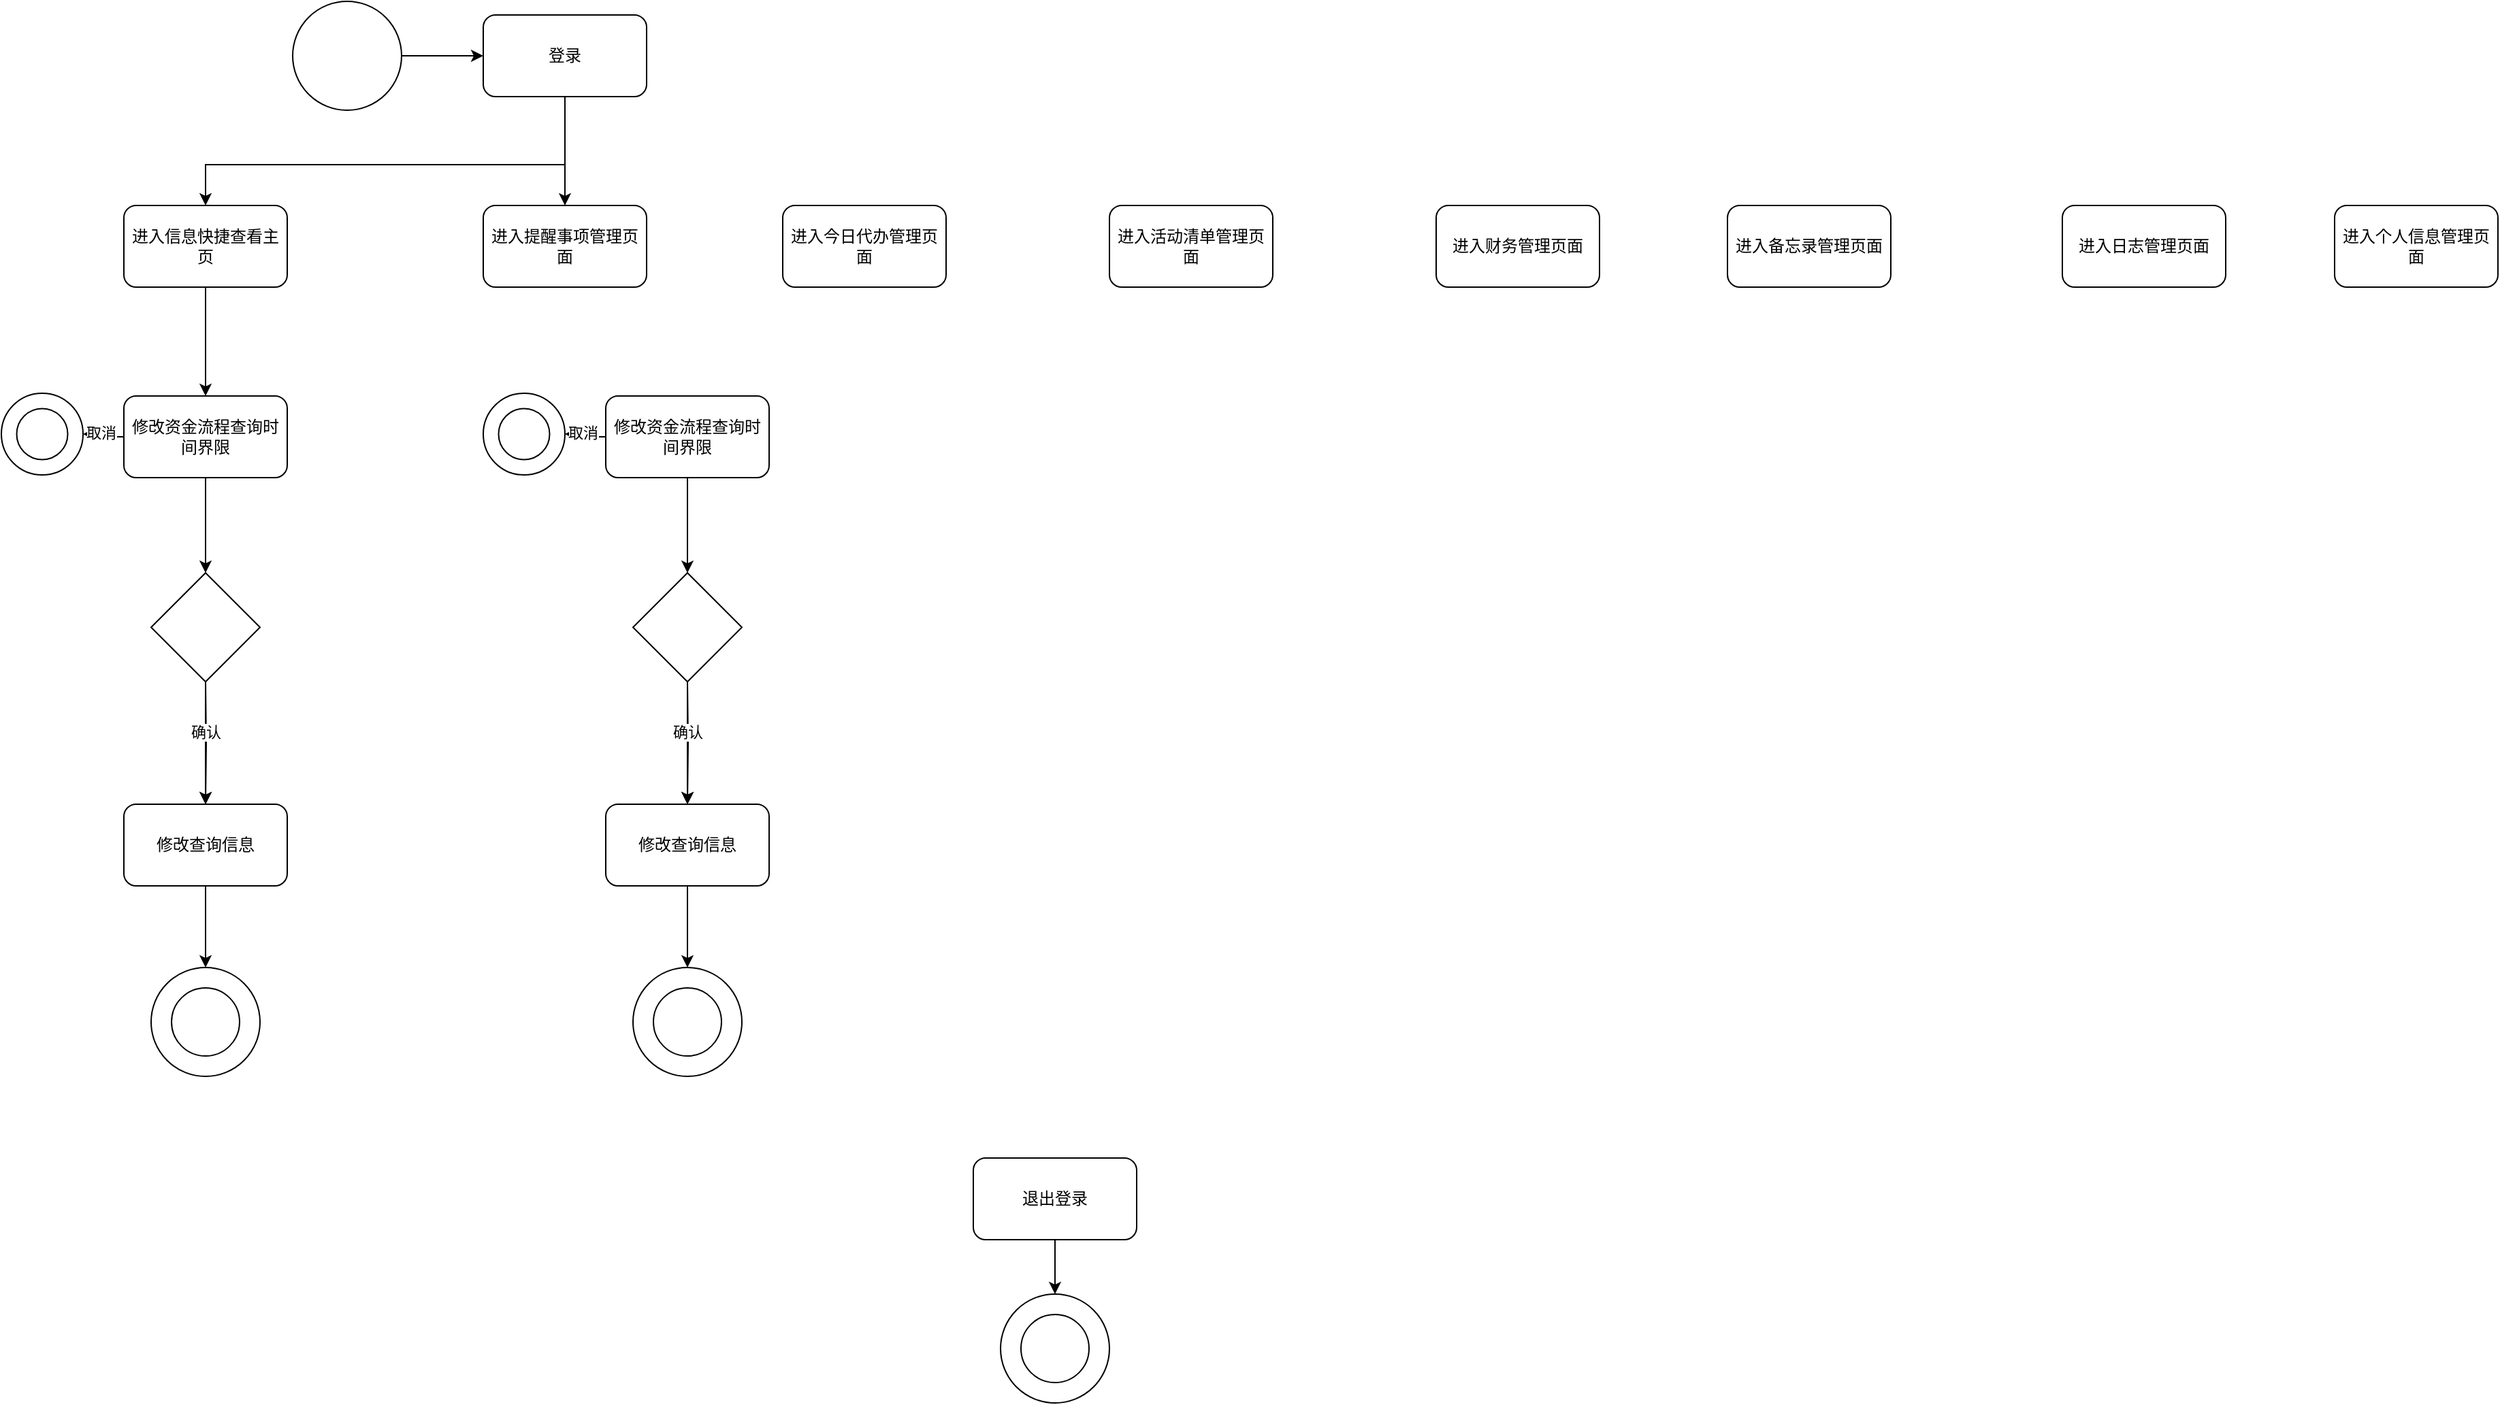 <mxfile version="24.2.1" type="github">
  <diagram id="prtHgNgQTEPvFCAcTncT" name="Page-1">
    <mxGraphModel dx="1105" dy="558" grid="1" gridSize="10" guides="1" tooltips="1" connect="1" arrows="1" fold="1" page="1" pageScale="1" pageWidth="827" pageHeight="1169" math="0" shadow="0">
      <root>
        <mxCell id="0" />
        <mxCell id="1" parent="0" />
        <mxCell id="wS6vwOR5j8B-GNVdcnLV-2" value="&lt;span style=&quot;color: rgb(38, 38, 38); font-family: &amp;quot;Chinese Quote&amp;quot;, -apple-system, BlinkMacSystemFont, &amp;quot;Segoe UI&amp;quot;, Roboto, &amp;quot;PingFang SC&amp;quot;, &amp;quot;Hiragino Sans GB&amp;quot;, &amp;quot;Microsoft YaHei&amp;quot;, &amp;quot;Helvetica Neue&amp;quot;, Helvetica, Arial, sans-serif; font-size: 14px; font-style: normal; font-variant-ligatures: normal; font-variant-caps: normal; font-weight: 400; letter-spacing: normal; orphans: 2; text-align: start; text-indent: 0px; text-transform: none; widows: 2; word-spacing: 0px; -webkit-text-stroke-width: 0px; white-space: normal; text-decoration-thickness: initial; text-decoration-style: initial; text-decoration-color: initial; display: inline !important; float: none;&quot;&gt;&lt;/span&gt;" style="text;whiteSpace=wrap;html=1;" vertex="1" parent="1">
          <mxGeometry x="670" y="140" width="30" height="20" as="geometry" />
        </mxCell>
        <mxCell id="wS6vwOR5j8B-GNVdcnLV-8" value="" style="edgeStyle=orthogonalEdgeStyle;rounded=0;orthogonalLoop=1;jettySize=auto;html=1;" edge="1" parent="1" source="wS6vwOR5j8B-GNVdcnLV-4" target="wS6vwOR5j8B-GNVdcnLV-7">
          <mxGeometry relative="1" as="geometry" />
        </mxCell>
        <mxCell id="wS6vwOR5j8B-GNVdcnLV-4" value="" style="ellipse;whiteSpace=wrap;html=1;aspect=fixed;" vertex="1" parent="1">
          <mxGeometry x="240" y="70" width="80" height="80" as="geometry" />
        </mxCell>
        <mxCell id="wS6vwOR5j8B-GNVdcnLV-10" value="" style="edgeStyle=orthogonalEdgeStyle;rounded=0;orthogonalLoop=1;jettySize=auto;html=1;entryX=0.5;entryY=0;entryDx=0;entryDy=0;" edge="1" parent="1" source="wS6vwOR5j8B-GNVdcnLV-7" target="wS6vwOR5j8B-GNVdcnLV-9">
          <mxGeometry relative="1" as="geometry">
            <Array as="points">
              <mxPoint x="440" y="190" />
              <mxPoint x="176" y="190" />
            </Array>
          </mxGeometry>
        </mxCell>
        <mxCell id="wS6vwOR5j8B-GNVdcnLV-50" style="edgeStyle=orthogonalEdgeStyle;rounded=0;orthogonalLoop=1;jettySize=auto;html=1;" edge="1" parent="1" source="wS6vwOR5j8B-GNVdcnLV-7" target="wS6vwOR5j8B-GNVdcnLV-33">
          <mxGeometry relative="1" as="geometry" />
        </mxCell>
        <mxCell id="wS6vwOR5j8B-GNVdcnLV-7" value="登录" style="rounded=1;whiteSpace=wrap;html=1;" vertex="1" parent="1">
          <mxGeometry x="380" y="80" width="120" height="60" as="geometry" />
        </mxCell>
        <mxCell id="wS6vwOR5j8B-GNVdcnLV-12" value="" style="edgeStyle=orthogonalEdgeStyle;rounded=0;orthogonalLoop=1;jettySize=auto;html=1;" edge="1" parent="1" source="wS6vwOR5j8B-GNVdcnLV-9" target="wS6vwOR5j8B-GNVdcnLV-11">
          <mxGeometry relative="1" as="geometry" />
        </mxCell>
        <mxCell id="wS6vwOR5j8B-GNVdcnLV-9" value="进入信息快捷查看主页" style="rounded=1;whiteSpace=wrap;html=1;" vertex="1" parent="1">
          <mxGeometry x="116" y="220" width="120" height="60" as="geometry" />
        </mxCell>
        <mxCell id="wS6vwOR5j8B-GNVdcnLV-14" value="" style="edgeStyle=orthogonalEdgeStyle;rounded=0;orthogonalLoop=1;jettySize=auto;html=1;" edge="1" parent="1" source="wS6vwOR5j8B-GNVdcnLV-11" target="wS6vwOR5j8B-GNVdcnLV-13">
          <mxGeometry relative="1" as="geometry" />
        </mxCell>
        <mxCell id="wS6vwOR5j8B-GNVdcnLV-20" value="取消" style="edgeLabel;html=1;align=center;verticalAlign=middle;resizable=0;points=[];" vertex="1" connectable="0" parent="wS6vwOR5j8B-GNVdcnLV-14">
          <mxGeometry x="0.089" y="-3" relative="1" as="geometry">
            <mxPoint as="offset" />
          </mxGeometry>
        </mxCell>
        <mxCell id="wS6vwOR5j8B-GNVdcnLV-22" value="" style="edgeStyle=orthogonalEdgeStyle;rounded=0;orthogonalLoop=1;jettySize=auto;html=1;entryX=0.5;entryY=0;entryDx=0;entryDy=0;" edge="1" parent="1" source="wS6vwOR5j8B-GNVdcnLV-11" target="wS6vwOR5j8B-GNVdcnLV-30">
          <mxGeometry relative="1" as="geometry">
            <mxPoint x="176" y="490" as="targetPoint" />
          </mxGeometry>
        </mxCell>
        <mxCell id="wS6vwOR5j8B-GNVdcnLV-11" value="修改资金流程查询时间界限" style="whiteSpace=wrap;html=1;rounded=1;" vertex="1" parent="1">
          <mxGeometry x="116" y="360" width="120" height="60" as="geometry" />
        </mxCell>
        <mxCell id="wS6vwOR5j8B-GNVdcnLV-16" value="" style="group" vertex="1" connectable="0" parent="1">
          <mxGeometry x="26" y="358" width="60" height="60" as="geometry" />
        </mxCell>
        <mxCell id="wS6vwOR5j8B-GNVdcnLV-13" value="" style="ellipse;whiteSpace=wrap;html=1;rounded=1;" vertex="1" parent="wS6vwOR5j8B-GNVdcnLV-16">
          <mxGeometry width="60" height="60" as="geometry" />
        </mxCell>
        <mxCell id="wS6vwOR5j8B-GNVdcnLV-15" value="" style="ellipse;whiteSpace=wrap;html=1;rounded=1;" vertex="1" parent="wS6vwOR5j8B-GNVdcnLV-16">
          <mxGeometry x="11.25" y="11.25" width="37.5" height="37.5" as="geometry" />
        </mxCell>
        <mxCell id="wS6vwOR5j8B-GNVdcnLV-24" value="" style="edgeStyle=orthogonalEdgeStyle;rounded=0;orthogonalLoop=1;jettySize=auto;html=1;" edge="1" parent="1" target="wS6vwOR5j8B-GNVdcnLV-23">
          <mxGeometry relative="1" as="geometry">
            <mxPoint x="176" y="570" as="sourcePoint" />
          </mxGeometry>
        </mxCell>
        <mxCell id="wS6vwOR5j8B-GNVdcnLV-28" value="" style="edgeStyle=orthogonalEdgeStyle;rounded=0;orthogonalLoop=1;jettySize=auto;html=1;entryX=0.5;entryY=0;entryDx=0;entryDy=0;" edge="1" parent="1" source="wS6vwOR5j8B-GNVdcnLV-23" target="wS6vwOR5j8B-GNVdcnLV-26">
          <mxGeometry relative="1" as="geometry" />
        </mxCell>
        <mxCell id="wS6vwOR5j8B-GNVdcnLV-23" value="修改查询信息" style="whiteSpace=wrap;html=1;rounded=1;" vertex="1" parent="1">
          <mxGeometry x="116" y="660" width="120" height="60" as="geometry" />
        </mxCell>
        <mxCell id="wS6vwOR5j8B-GNVdcnLV-25" value="" style="group" vertex="1" connectable="0" parent="1">
          <mxGeometry x="136" y="780" width="80" height="80" as="geometry" />
        </mxCell>
        <mxCell id="wS6vwOR5j8B-GNVdcnLV-26" value="" style="ellipse;whiteSpace=wrap;html=1;rounded=1;" vertex="1" parent="wS6vwOR5j8B-GNVdcnLV-25">
          <mxGeometry width="80" height="80" as="geometry" />
        </mxCell>
        <mxCell id="wS6vwOR5j8B-GNVdcnLV-27" value="" style="ellipse;whiteSpace=wrap;html=1;rounded=1;" vertex="1" parent="wS6vwOR5j8B-GNVdcnLV-25">
          <mxGeometry x="15" y="15" width="50" height="50" as="geometry" />
        </mxCell>
        <mxCell id="wS6vwOR5j8B-GNVdcnLV-31" value="" style="edgeStyle=orthogonalEdgeStyle;rounded=0;orthogonalLoop=1;jettySize=auto;html=1;exitX=0.5;exitY=1;exitDx=0;exitDy=0;" edge="1" parent="1" source="wS6vwOR5j8B-GNVdcnLV-30" target="wS6vwOR5j8B-GNVdcnLV-23">
          <mxGeometry relative="1" as="geometry" />
        </mxCell>
        <mxCell id="wS6vwOR5j8B-GNVdcnLV-32" value="确认" style="edgeLabel;html=1;align=center;verticalAlign=middle;resizable=0;points=[];" vertex="1" connectable="0" parent="wS6vwOR5j8B-GNVdcnLV-31">
          <mxGeometry x="-0.178" relative="1" as="geometry">
            <mxPoint as="offset" />
          </mxGeometry>
        </mxCell>
        <mxCell id="wS6vwOR5j8B-GNVdcnLV-30" value="" style="rhombus;whiteSpace=wrap;html=1;" vertex="1" parent="1">
          <mxGeometry x="136" y="490" width="80" height="80" as="geometry" />
        </mxCell>
        <mxCell id="wS6vwOR5j8B-GNVdcnLV-33" value="进入提醒事项管理页面" style="rounded=1;whiteSpace=wrap;html=1;" vertex="1" parent="1">
          <mxGeometry x="380" y="220" width="120" height="60" as="geometry" />
        </mxCell>
        <mxCell id="wS6vwOR5j8B-GNVdcnLV-131" value="" style="edgeStyle=orthogonalEdgeStyle;rounded=0;orthogonalLoop=1;jettySize=auto;html=1;" edge="1" parent="1" source="wS6vwOR5j8B-GNVdcnLV-134" target="wS6vwOR5j8B-GNVdcnLV-136">
          <mxGeometry relative="1" as="geometry" />
        </mxCell>
        <mxCell id="wS6vwOR5j8B-GNVdcnLV-132" value="取消" style="edgeLabel;html=1;align=center;verticalAlign=middle;resizable=0;points=[];" vertex="1" connectable="0" parent="wS6vwOR5j8B-GNVdcnLV-131">
          <mxGeometry x="0.089" y="-3" relative="1" as="geometry">
            <mxPoint as="offset" />
          </mxGeometry>
        </mxCell>
        <mxCell id="wS6vwOR5j8B-GNVdcnLV-133" value="" style="edgeStyle=orthogonalEdgeStyle;rounded=0;orthogonalLoop=1;jettySize=auto;html=1;entryX=0.5;entryY=0;entryDx=0;entryDy=0;" edge="1" parent="1" source="wS6vwOR5j8B-GNVdcnLV-134" target="wS6vwOR5j8B-GNVdcnLV-146">
          <mxGeometry relative="1" as="geometry">
            <mxPoint x="530" y="490" as="targetPoint" />
          </mxGeometry>
        </mxCell>
        <mxCell id="wS6vwOR5j8B-GNVdcnLV-134" value="修改资金流程查询时间界限" style="whiteSpace=wrap;html=1;rounded=1;" vertex="1" parent="1">
          <mxGeometry x="470" y="360" width="120" height="60" as="geometry" />
        </mxCell>
        <mxCell id="wS6vwOR5j8B-GNVdcnLV-135" value="" style="group" vertex="1" connectable="0" parent="1">
          <mxGeometry x="380" y="358" width="60" height="60" as="geometry" />
        </mxCell>
        <mxCell id="wS6vwOR5j8B-GNVdcnLV-136" value="" style="ellipse;whiteSpace=wrap;html=1;rounded=1;" vertex="1" parent="wS6vwOR5j8B-GNVdcnLV-135">
          <mxGeometry width="60" height="60" as="geometry" />
        </mxCell>
        <mxCell id="wS6vwOR5j8B-GNVdcnLV-137" value="" style="ellipse;whiteSpace=wrap;html=1;rounded=1;" vertex="1" parent="wS6vwOR5j8B-GNVdcnLV-135">
          <mxGeometry x="11.25" y="11.25" width="37.5" height="37.5" as="geometry" />
        </mxCell>
        <mxCell id="wS6vwOR5j8B-GNVdcnLV-138" value="" style="edgeStyle=orthogonalEdgeStyle;rounded=0;orthogonalLoop=1;jettySize=auto;html=1;" edge="1" parent="1" target="wS6vwOR5j8B-GNVdcnLV-140">
          <mxGeometry relative="1" as="geometry">
            <mxPoint x="530" y="570" as="sourcePoint" />
          </mxGeometry>
        </mxCell>
        <mxCell id="wS6vwOR5j8B-GNVdcnLV-139" value="" style="edgeStyle=orthogonalEdgeStyle;rounded=0;orthogonalLoop=1;jettySize=auto;html=1;entryX=0.5;entryY=0;entryDx=0;entryDy=0;" edge="1" parent="1" source="wS6vwOR5j8B-GNVdcnLV-140" target="wS6vwOR5j8B-GNVdcnLV-142">
          <mxGeometry relative="1" as="geometry" />
        </mxCell>
        <mxCell id="wS6vwOR5j8B-GNVdcnLV-140" value="修改查询信息" style="whiteSpace=wrap;html=1;rounded=1;" vertex="1" parent="1">
          <mxGeometry x="470" y="660" width="120" height="60" as="geometry" />
        </mxCell>
        <mxCell id="wS6vwOR5j8B-GNVdcnLV-141" value="" style="group" vertex="1" connectable="0" parent="1">
          <mxGeometry x="490" y="780" width="80" height="80" as="geometry" />
        </mxCell>
        <mxCell id="wS6vwOR5j8B-GNVdcnLV-142" value="" style="ellipse;whiteSpace=wrap;html=1;rounded=1;" vertex="1" parent="wS6vwOR5j8B-GNVdcnLV-141">
          <mxGeometry width="80" height="80" as="geometry" />
        </mxCell>
        <mxCell id="wS6vwOR5j8B-GNVdcnLV-143" value="" style="ellipse;whiteSpace=wrap;html=1;rounded=1;" vertex="1" parent="wS6vwOR5j8B-GNVdcnLV-141">
          <mxGeometry x="15" y="15" width="50" height="50" as="geometry" />
        </mxCell>
        <mxCell id="wS6vwOR5j8B-GNVdcnLV-144" value="" style="edgeStyle=orthogonalEdgeStyle;rounded=0;orthogonalLoop=1;jettySize=auto;html=1;exitX=0.5;exitY=1;exitDx=0;exitDy=0;" edge="1" parent="1" source="wS6vwOR5j8B-GNVdcnLV-146" target="wS6vwOR5j8B-GNVdcnLV-140">
          <mxGeometry relative="1" as="geometry" />
        </mxCell>
        <mxCell id="wS6vwOR5j8B-GNVdcnLV-145" value="确认" style="edgeLabel;html=1;align=center;verticalAlign=middle;resizable=0;points=[];" vertex="1" connectable="0" parent="wS6vwOR5j8B-GNVdcnLV-144">
          <mxGeometry x="-0.178" relative="1" as="geometry">
            <mxPoint as="offset" />
          </mxGeometry>
        </mxCell>
        <mxCell id="wS6vwOR5j8B-GNVdcnLV-146" value="" style="rhombus;whiteSpace=wrap;html=1;" vertex="1" parent="1">
          <mxGeometry x="490" y="490" width="80" height="80" as="geometry" />
        </mxCell>
        <mxCell id="wS6vwOR5j8B-GNVdcnLV-147" value="进入今日代办管理页面" style="rounded=1;whiteSpace=wrap;html=1;" vertex="1" parent="1">
          <mxGeometry x="600" y="220" width="120" height="60" as="geometry" />
        </mxCell>
        <mxCell id="wS6vwOR5j8B-GNVdcnLV-149" value="进入活动清单管理页面" style="rounded=1;whiteSpace=wrap;html=1;" vertex="1" parent="1">
          <mxGeometry x="840" y="220" width="120" height="60" as="geometry" />
        </mxCell>
        <mxCell id="wS6vwOR5j8B-GNVdcnLV-150" value="进入财务管理页面" style="rounded=1;whiteSpace=wrap;html=1;" vertex="1" parent="1">
          <mxGeometry x="1080" y="220" width="120" height="60" as="geometry" />
        </mxCell>
        <mxCell id="wS6vwOR5j8B-GNVdcnLV-151" value="进入备忘录管理页面" style="rounded=1;whiteSpace=wrap;html=1;" vertex="1" parent="1">
          <mxGeometry x="1294" y="220" width="120" height="60" as="geometry" />
        </mxCell>
        <mxCell id="wS6vwOR5j8B-GNVdcnLV-152" value="进入日志管理页面" style="rounded=1;whiteSpace=wrap;html=1;" vertex="1" parent="1">
          <mxGeometry x="1540" y="220" width="120" height="60" as="geometry" />
        </mxCell>
        <mxCell id="wS6vwOR5j8B-GNVdcnLV-153" value="进入个人信息管理页面" style="rounded=1;whiteSpace=wrap;html=1;" vertex="1" parent="1">
          <mxGeometry x="1740" y="220" width="120" height="60" as="geometry" />
        </mxCell>
        <mxCell id="wS6vwOR5j8B-GNVdcnLV-158" value="" style="edgeStyle=orthogonalEdgeStyle;rounded=0;orthogonalLoop=1;jettySize=auto;html=1;entryX=0.5;entryY=0;entryDx=0;entryDy=0;" edge="1" parent="1" source="wS6vwOR5j8B-GNVdcnLV-154" target="wS6vwOR5j8B-GNVdcnLV-156">
          <mxGeometry relative="1" as="geometry" />
        </mxCell>
        <mxCell id="wS6vwOR5j8B-GNVdcnLV-154" value="退出登录" style="rounded=1;whiteSpace=wrap;html=1;" vertex="1" parent="1">
          <mxGeometry x="740" y="920" width="120" height="60" as="geometry" />
        </mxCell>
        <mxCell id="wS6vwOR5j8B-GNVdcnLV-155" value="" style="group" vertex="1" connectable="0" parent="1">
          <mxGeometry x="760" y="1020" width="80" height="80" as="geometry" />
        </mxCell>
        <mxCell id="wS6vwOR5j8B-GNVdcnLV-156" value="" style="ellipse;whiteSpace=wrap;html=1;rounded=1;" vertex="1" parent="wS6vwOR5j8B-GNVdcnLV-155">
          <mxGeometry width="80" height="80" as="geometry" />
        </mxCell>
        <mxCell id="wS6vwOR5j8B-GNVdcnLV-157" value="" style="ellipse;whiteSpace=wrap;html=1;rounded=1;" vertex="1" parent="wS6vwOR5j8B-GNVdcnLV-155">
          <mxGeometry x="15" y="15" width="50" height="50" as="geometry" />
        </mxCell>
      </root>
    </mxGraphModel>
  </diagram>
</mxfile>
